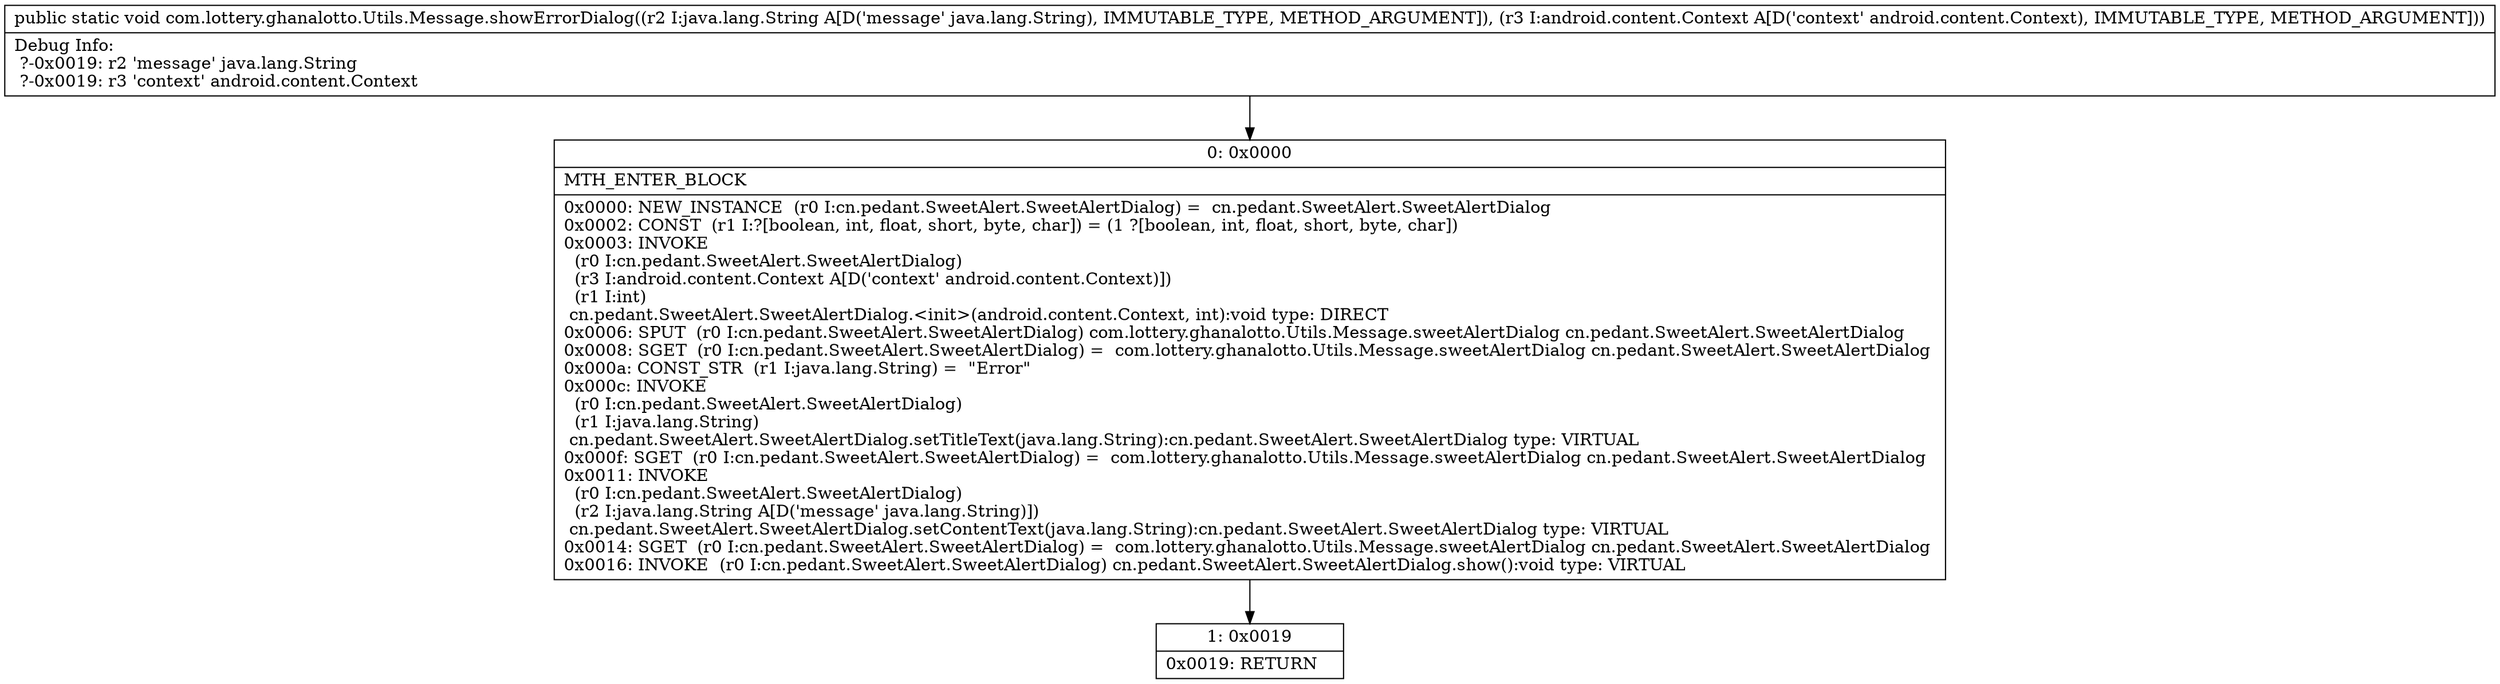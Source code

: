 digraph "CFG forcom.lottery.ghanalotto.Utils.Message.showErrorDialog(Ljava\/lang\/String;Landroid\/content\/Context;)V" {
Node_0 [shape=record,label="{0\:\ 0x0000|MTH_ENTER_BLOCK\l|0x0000: NEW_INSTANCE  (r0 I:cn.pedant.SweetAlert.SweetAlertDialog) =  cn.pedant.SweetAlert.SweetAlertDialog \l0x0002: CONST  (r1 I:?[boolean, int, float, short, byte, char]) = (1 ?[boolean, int, float, short, byte, char]) \l0x0003: INVOKE  \l  (r0 I:cn.pedant.SweetAlert.SweetAlertDialog)\l  (r3 I:android.content.Context A[D('context' android.content.Context)])\l  (r1 I:int)\l cn.pedant.SweetAlert.SweetAlertDialog.\<init\>(android.content.Context, int):void type: DIRECT \l0x0006: SPUT  (r0 I:cn.pedant.SweetAlert.SweetAlertDialog) com.lottery.ghanalotto.Utils.Message.sweetAlertDialog cn.pedant.SweetAlert.SweetAlertDialog \l0x0008: SGET  (r0 I:cn.pedant.SweetAlert.SweetAlertDialog) =  com.lottery.ghanalotto.Utils.Message.sweetAlertDialog cn.pedant.SweetAlert.SweetAlertDialog \l0x000a: CONST_STR  (r1 I:java.lang.String) =  \"Error\" \l0x000c: INVOKE  \l  (r0 I:cn.pedant.SweetAlert.SweetAlertDialog)\l  (r1 I:java.lang.String)\l cn.pedant.SweetAlert.SweetAlertDialog.setTitleText(java.lang.String):cn.pedant.SweetAlert.SweetAlertDialog type: VIRTUAL \l0x000f: SGET  (r0 I:cn.pedant.SweetAlert.SweetAlertDialog) =  com.lottery.ghanalotto.Utils.Message.sweetAlertDialog cn.pedant.SweetAlert.SweetAlertDialog \l0x0011: INVOKE  \l  (r0 I:cn.pedant.SweetAlert.SweetAlertDialog)\l  (r2 I:java.lang.String A[D('message' java.lang.String)])\l cn.pedant.SweetAlert.SweetAlertDialog.setContentText(java.lang.String):cn.pedant.SweetAlert.SweetAlertDialog type: VIRTUAL \l0x0014: SGET  (r0 I:cn.pedant.SweetAlert.SweetAlertDialog) =  com.lottery.ghanalotto.Utils.Message.sweetAlertDialog cn.pedant.SweetAlert.SweetAlertDialog \l0x0016: INVOKE  (r0 I:cn.pedant.SweetAlert.SweetAlertDialog) cn.pedant.SweetAlert.SweetAlertDialog.show():void type: VIRTUAL \l}"];
Node_1 [shape=record,label="{1\:\ 0x0019|0x0019: RETURN   \l}"];
MethodNode[shape=record,label="{public static void com.lottery.ghanalotto.Utils.Message.showErrorDialog((r2 I:java.lang.String A[D('message' java.lang.String), IMMUTABLE_TYPE, METHOD_ARGUMENT]), (r3 I:android.content.Context A[D('context' android.content.Context), IMMUTABLE_TYPE, METHOD_ARGUMENT]))  | Debug Info:\l  ?\-0x0019: r2 'message' java.lang.String\l  ?\-0x0019: r3 'context' android.content.Context\l}"];
MethodNode -> Node_0;
Node_0 -> Node_1;
}

